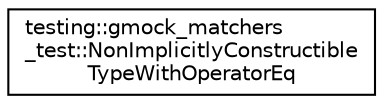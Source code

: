 digraph "类继承关系图"
{
  edge [fontname="Helvetica",fontsize="10",labelfontname="Helvetica",labelfontsize="10"];
  node [fontname="Helvetica",fontsize="10",shape=record];
  rankdir="LR";
  Node0 [label="testing::gmock_matchers\l_test::NonImplicitlyConstructible\lTypeWithOperatorEq",height=0.2,width=0.4,color="black", fillcolor="white", style="filled",URL="$structtesting_1_1gmock__matchers__test_1_1_non_implicitly_constructible_type_with_operator_eq.html"];
}
